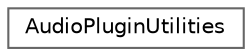 digraph "Graphical Class Hierarchy"
{
 // INTERACTIVE_SVG=YES
 // LATEX_PDF_SIZE
  bgcolor="transparent";
  edge [fontname=Helvetica,fontsize=10,labelfontname=Helvetica,labelfontsize=10];
  node [fontname=Helvetica,fontsize=10,shape=box,height=0.2,width=0.4];
  rankdir="LR";
  Node0 [id="Node000000",label="AudioPluginUtilities",height=0.2,width=0.4,color="grey40", fillcolor="white", style="filled",URL="$d2/d8e/structAudioPluginUtilities.html",tooltip=" "];
}
